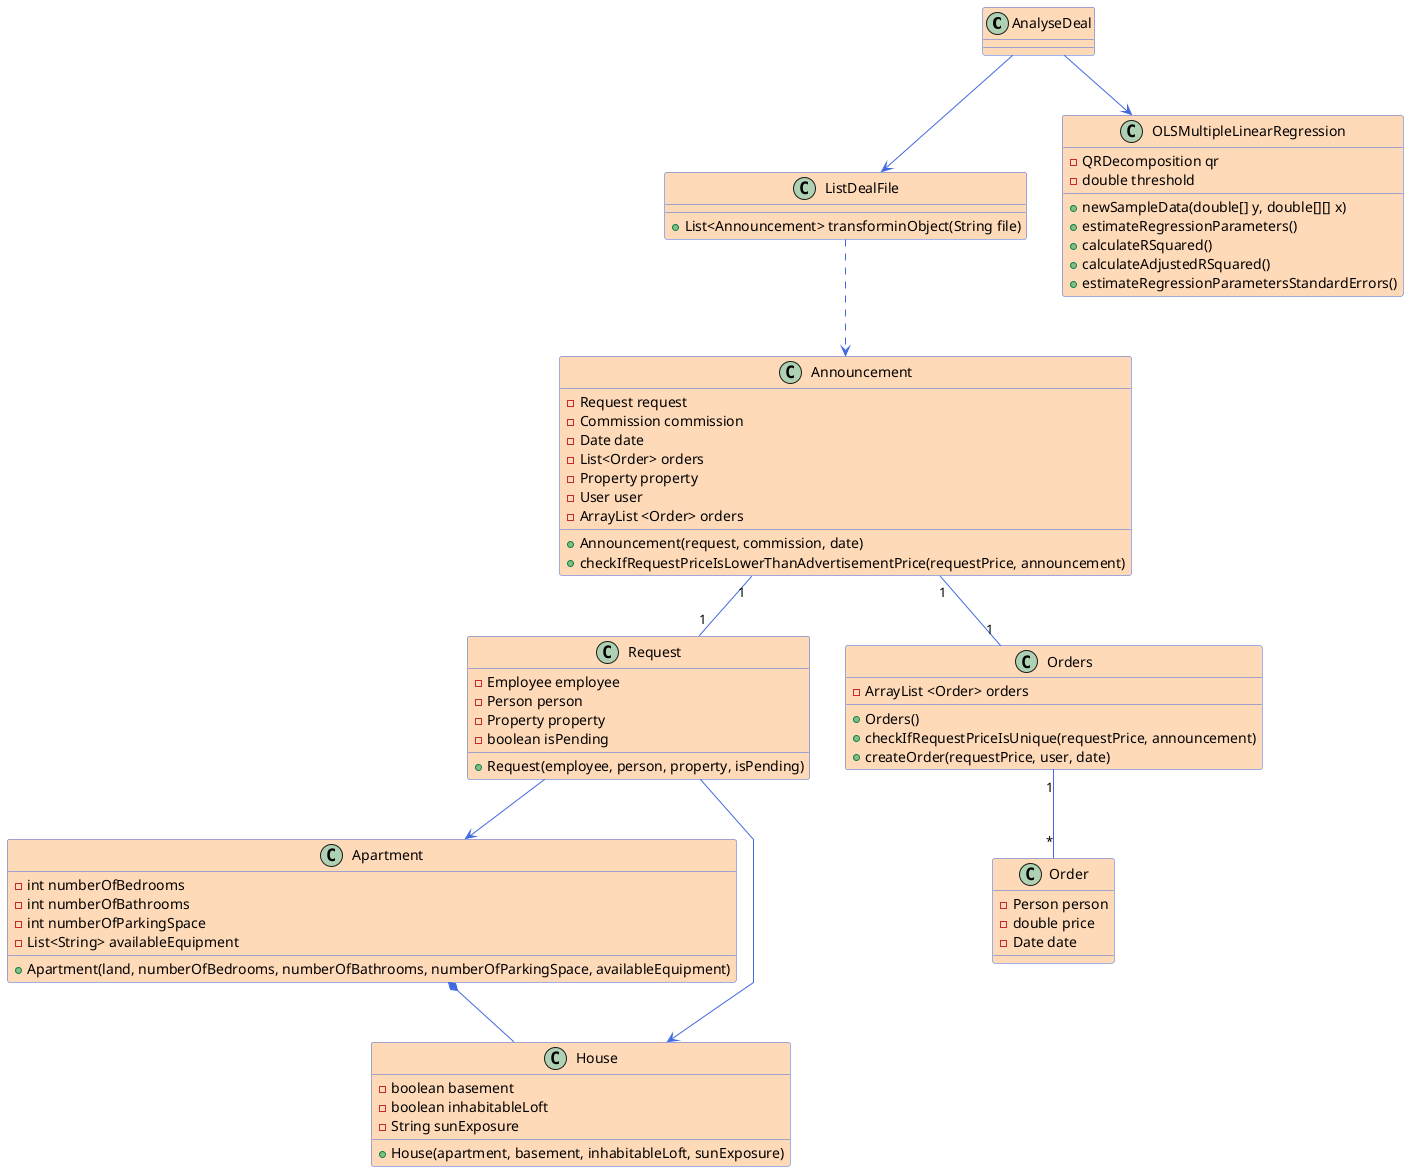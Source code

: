 @startuml
'skinparam monochrome true
skinparam packageStyle rectangle
skinparam shadowing false
skinparam linetype polyline
'skinparam linetype orto

'skinparam classAttributeIconSize 0
'---------File styling---------
skinparam class {
    BackgroundColor PeachPuff
    ArrowColor RoyalBlue
    BorderColor RoyalBlue
}
'left to right direction
'User interface'

class AnalyseDeal{
    
}

class ListDealFile {
+ List<Announcement> transforminObject(String file)
}

class Apartment {
    -int numberOfBedrooms
    -int numberOfBathrooms
    -int numberOfParkingSpace
    -List<String> availableEquipment
    + Apartment(land, numberOfBedrooms, numberOfBathrooms, numberOfParkingSpace, availableEquipment)
}

class House {
    - boolean basement
    - boolean inhabitableLoft
    - String sunExposure
    + House(apartment, basement, inhabitableLoft, sunExposure)
}

class Announcement {
    - Request request
    - Commission commission
    - Date date
    - List<Order> orders
    + Announcement(request, commission, date)
}

class Request {
    - Employee employee
    - Person person
    - Property property
    - boolean isPending
    + Request(employee, person, property, isPending)
}


class Order{
    - Person person
    - double price
    - Date date
}

class Announcement {
    - Property property
    - User user
    - ArrayList <Order> orders
    +checkIfRequestPriceIsLowerThanAdvertisementPrice(requestPrice, announcement)
}
class Orders{
    -ArrayList <Order> orders
    +Orders()
    +checkIfRequestPriceIsUnique(requestPrice, announcement)
    + createOrder(requestPrice, user, date)

}

class OLSMultipleLinearRegression {
    - QRDecomposition qr
    - double threshold
    + newSampleData(double[] y, double[][] x)
    + estimateRegressionParameters()
    + calculateRSquared()
    + calculateAdjustedRSquared()
    + estimateRegressionParametersStandardErrors()
}

'User Interface
AnalyseDeal --> ListDealFile
AnalyseDeal --> OLSMultipleLinearRegression



Announcement "1" -- "1" Request
Request --> Apartment
Apartment *-- House
Request --> House


'Order
ListDealFile ..> Announcement

Announcement "1"-- "1" Orders

Orders "1" -- "*" Order



@enduml
